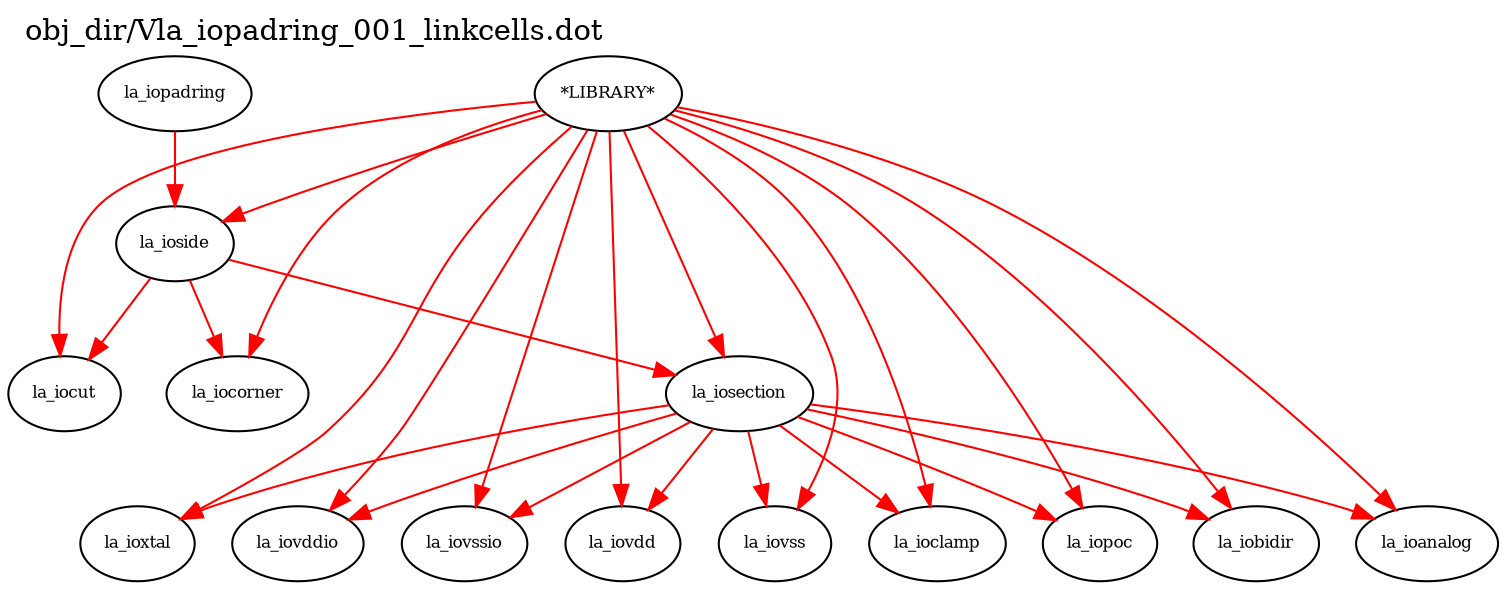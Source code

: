 digraph v3graph {
	graph	[label="obj_dir/Vla_iopadring_001_linkcells.dot",
		 labelloc=t, labeljust=l,
		 //size="7.5,10",
		 rankdir=TB];
	n0	[fontsize=8 label="la_iopadring", color=black];
	n1	[fontsize=8 label="la_ioside", color=black];
	n2	[fontsize=8 label="*LIBRARY*", color=black];
	n3	[fontsize=8 label="la_iocorner", color=black];
	n4	[fontsize=8 label="la_iosection", color=black];
	n5	[fontsize=8 label="la_iocut", color=black];
	n6	[fontsize=8 label="la_iobidir", color=black];
	n7	[fontsize=8 label="la_ioanalog", color=black];
	n8	[fontsize=8 label="la_ioxtal", color=black];
	n9	[fontsize=8 label="la_iovddio", color=black];
	n10	[fontsize=8 label="la_iovssio", color=black];
	n11	[fontsize=8 label="la_iovdd", color=black];
	n12	[fontsize=8 label="la_iovss", color=black];
	n13	[fontsize=8 label="la_ioclamp", color=black];
	n14	[fontsize=8 label="la_iopoc", color=black];
	n0 -> n1 [fontsize=8 label="" weight=1 color=red];
	n1 -> n3 [fontsize=8 label="" weight=1 color=red];
	n1 -> n4 [fontsize=8 label="" weight=1 color=red];
	n1 -> n5 [fontsize=8 label="" weight=1 color=red];
	n2 -> n1 [fontsize=8 label="" weight=1 color=red];
	n2 -> n4 [fontsize=8 label="" weight=1 color=red];
	n2 -> n3 [fontsize=8 label="" weight=1 color=red];
	n2 -> n5 [fontsize=8 label="" weight=1 color=red];
	n2 -> n6 [fontsize=8 label="" weight=1 color=red];
	n2 -> n7 [fontsize=8 label="" weight=1 color=red];
	n2 -> n8 [fontsize=8 label="" weight=1 color=red];
	n2 -> n9 [fontsize=8 label="" weight=1 color=red];
	n2 -> n10 [fontsize=8 label="" weight=1 color=red];
	n2 -> n11 [fontsize=8 label="" weight=1 color=red];
	n2 -> n12 [fontsize=8 label="" weight=1 color=red];
	n2 -> n13 [fontsize=8 label="" weight=1 color=red];
	n2 -> n14 [fontsize=8 label="" weight=1 color=red];
	n4 -> n6 [fontsize=8 label="" weight=1 color=red];
	n4 -> n7 [fontsize=8 label="" weight=1 color=red];
	n4 -> n8 [fontsize=8 label="" weight=1 color=red];
	n4 -> n9 [fontsize=8 label="" weight=1 color=red];
	n4 -> n10 [fontsize=8 label="" weight=1 color=red];
	n4 -> n11 [fontsize=8 label="" weight=1 color=red];
	n4 -> n12 [fontsize=8 label="" weight=1 color=red];
	n4 -> n13 [fontsize=8 label="" weight=1 color=red];
	n4 -> n14 [fontsize=8 label="" weight=1 color=red];
}
